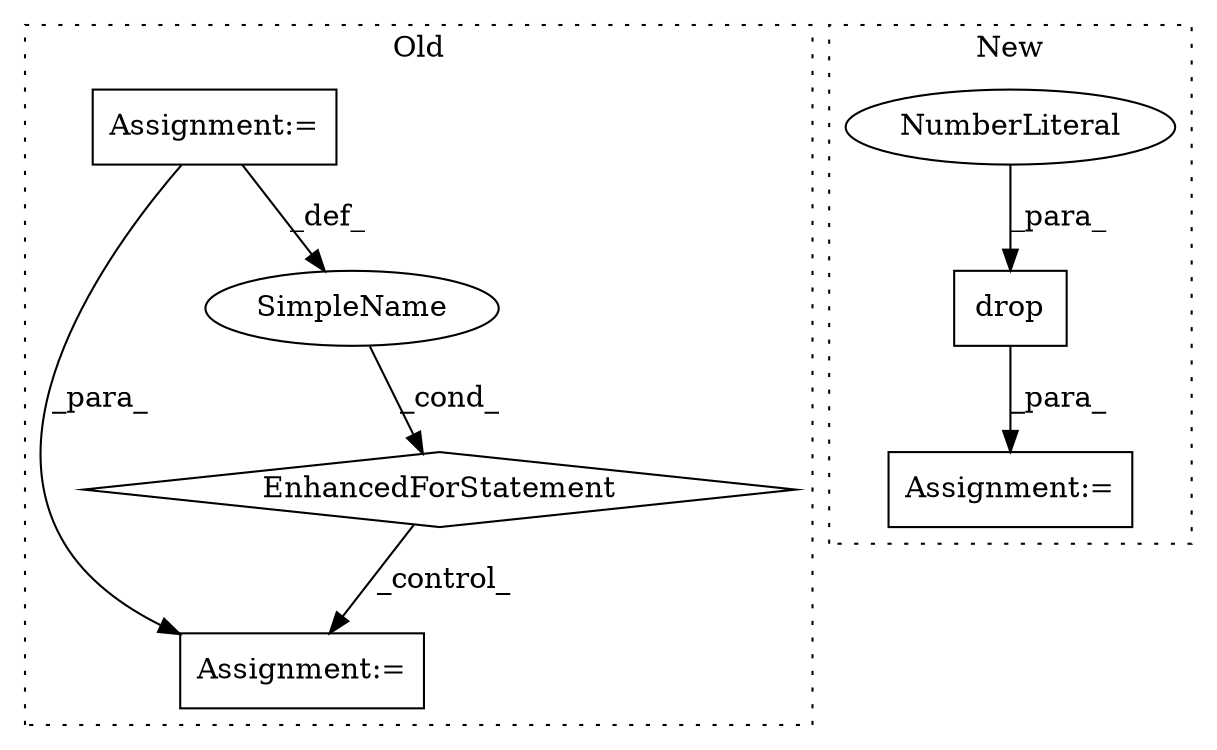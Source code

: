 digraph G {
subgraph cluster0 {
1 [label="EnhancedForStatement" a="70" s="2473,2561" l="63,2" shape="diamond"];
3 [label="Assignment:=" a="7" s="2473,2561" l="63,2" shape="box"];
5 [label="Assignment:=" a="7" s="2602" l="9" shape="box"];
6 [label="SimpleName" a="42" s="2540" l="3" shape="ellipse"];
label = "Old";
style="dotted";
}
subgraph cluster1 {
2 [label="drop" a="32" s="2300,2362" l="5,1" shape="box"];
4 [label="NumberLiteral" a="34" s="2361" l="1" shape="ellipse"];
7 [label="Assignment:=" a="7" s="2111" l="1" shape="box"];
label = "New";
style="dotted";
}
1 -> 5 [label="_control_"];
2 -> 7 [label="_para_"];
3 -> 5 [label="_para_"];
3 -> 6 [label="_def_"];
4 -> 2 [label="_para_"];
6 -> 1 [label="_cond_"];
}